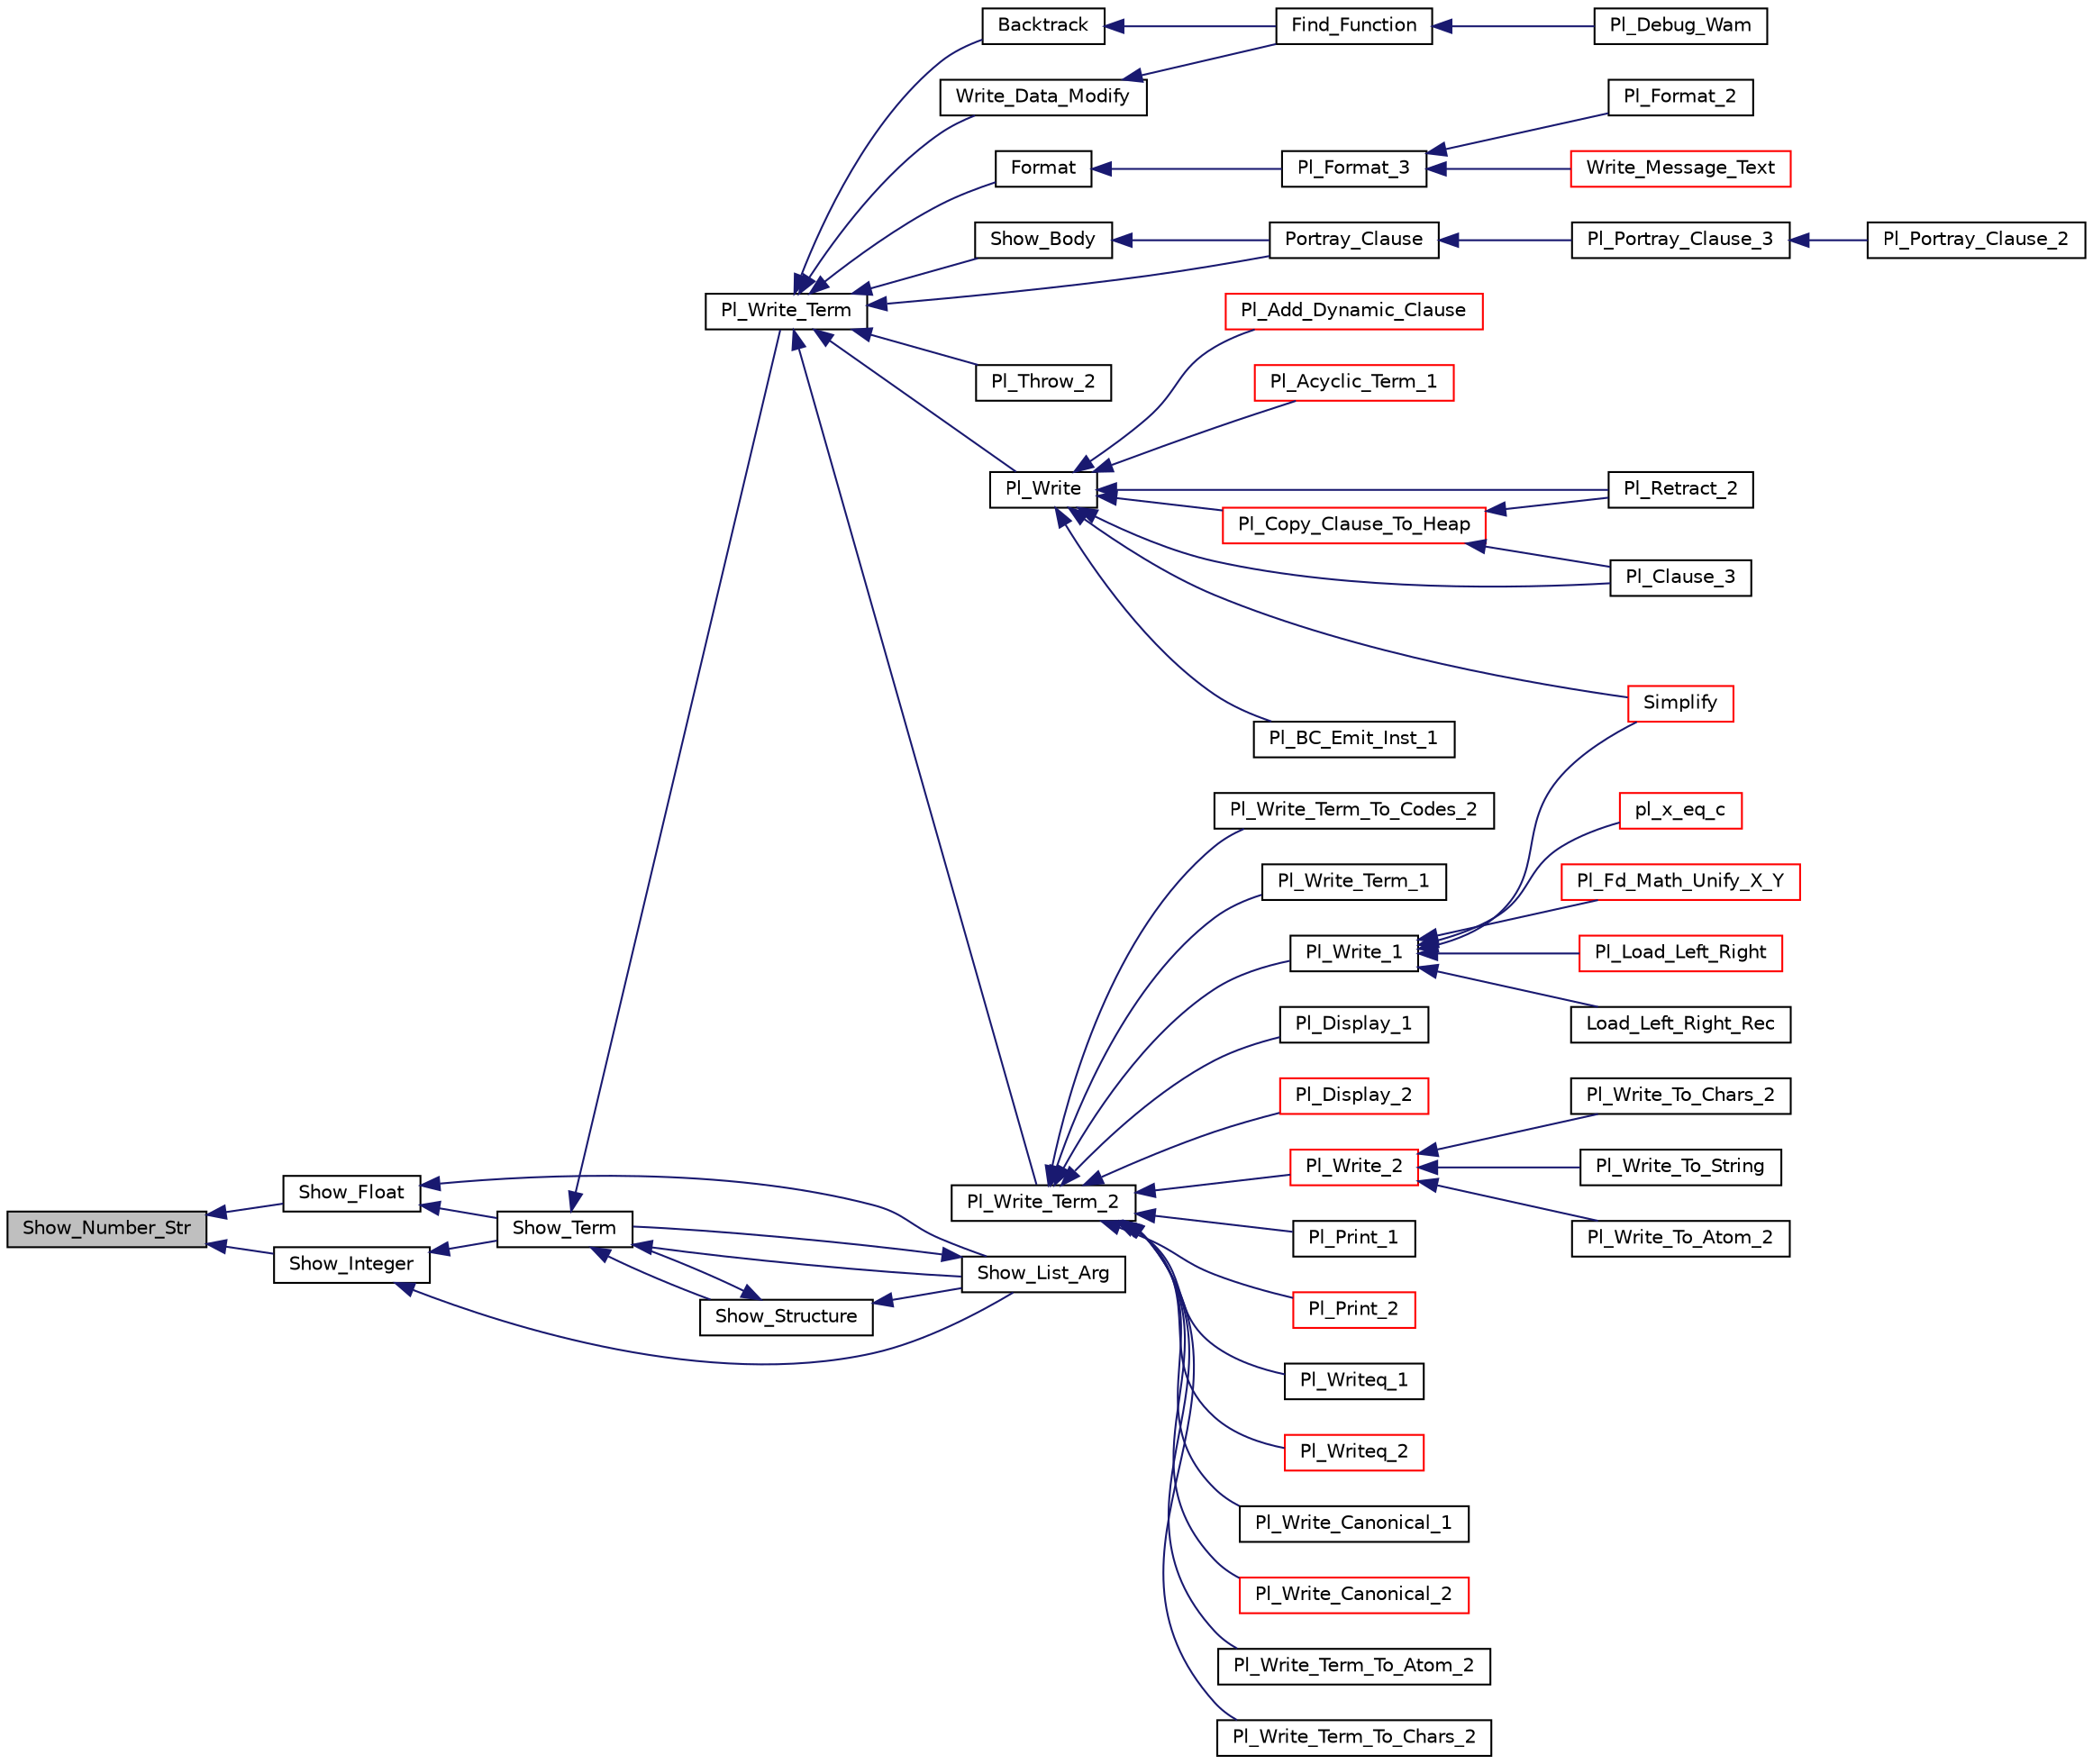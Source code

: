 digraph "Show_Number_Str"
{
  edge [fontname="Helvetica",fontsize="10",labelfontname="Helvetica",labelfontsize="10"];
  node [fontname="Helvetica",fontsize="10",shape=record];
  rankdir="LR";
  Node1 [label="Show_Number_Str",height=0.2,width=0.4,color="black", fillcolor="grey75", style="filled", fontcolor="black"];
  Node1 -> Node2 [dir="back",color="midnightblue",fontsize="10",style="solid",fontname="Helvetica"];
  Node2 [label="Show_Integer",height=0.2,width=0.4,color="black", fillcolor="white", style="filled",URL="$write__supp_8c.html#acf4a5c3b7e3e9ca93a7746ce2b6ed148"];
  Node2 -> Node3 [dir="back",color="midnightblue",fontsize="10",style="solid",fontname="Helvetica"];
  Node3 [label="Show_Term",height=0.2,width=0.4,color="black", fillcolor="white", style="filled",URL="$write__supp_8c.html#a3bf50747586d61c7ad0cb5b3f661303c"];
  Node3 -> Node4 [dir="back",color="midnightblue",fontsize="10",style="solid",fontname="Helvetica"];
  Node4 [label="Pl_Write_Term",height=0.2,width=0.4,color="black", fillcolor="white", style="filled",URL="$write__supp_8h.html#a1665efcf8ccd82af7a057fe0c39b87fc"];
  Node4 -> Node5 [dir="back",color="midnightblue",fontsize="10",style="solid",fontname="Helvetica"];
  Node5 [label="Write_Data_Modify",height=0.2,width=0.4,color="black", fillcolor="white", style="filled",URL="$debugger__c_8c.html#acf94b4468a0d9f4b6e103f388bb3cb63"];
  Node5 -> Node6 [dir="back",color="midnightblue",fontsize="10",style="solid",fontname="Helvetica"];
  Node6 [label="Find_Function",height=0.2,width=0.4,color="black", fillcolor="white", style="filled",URL="$debugger__c_8c.html#ae03520aa896def6dd036699b888bd0ef"];
  Node6 -> Node7 [dir="back",color="midnightblue",fontsize="10",style="solid",fontname="Helvetica"];
  Node7 [label="Pl_Debug_Wam",height=0.2,width=0.4,color="black", fillcolor="white", style="filled",URL="$debugger__c_8c.html#a11e816a7993314a8e53789bac9a67f53"];
  Node4 -> Node8 [dir="back",color="midnightblue",fontsize="10",style="solid",fontname="Helvetica"];
  Node8 [label="Backtrack",height=0.2,width=0.4,color="black", fillcolor="white", style="filled",URL="$debugger__c_8c.html#af0c1c2a7e6feb8d41802e2e984dec8e3"];
  Node8 -> Node6 [dir="back",color="midnightblue",fontsize="10",style="solid",fontname="Helvetica"];
  Node4 -> Node9 [dir="back",color="midnightblue",fontsize="10",style="solid",fontname="Helvetica"];
  Node9 [label="Format",height=0.2,width=0.4,color="black", fillcolor="white", style="filled",URL="$format__c_8c.html#aa12dcc50db0f65e767ec82fac2354c1f"];
  Node9 -> Node10 [dir="back",color="midnightblue",fontsize="10",style="solid",fontname="Helvetica"];
  Node10 [label="Pl_Format_3",height=0.2,width=0.4,color="black", fillcolor="white", style="filled",URL="$src__rdr__c_8c.html#a20338d45bcffed5bd8c0b0e854e2df77"];
  Node10 -> Node11 [dir="back",color="midnightblue",fontsize="10",style="solid",fontname="Helvetica"];
  Node11 [label="Pl_Format_2",height=0.2,width=0.4,color="black", fillcolor="white", style="filled",URL="$format__c_8c.html#abff47fc1afcb4e841ee56816e84d37c5"];
  Node10 -> Node12 [dir="back",color="midnightblue",fontsize="10",style="solid",fontname="Helvetica"];
  Node12 [label="Write_Message_Text",height=0.2,width=0.4,color="red", fillcolor="white", style="filled",URL="$src__rdr__c_8c.html#a03baa9e62627717422b92fc0bbdd0d60"];
  Node4 -> Node13 [dir="back",color="midnightblue",fontsize="10",style="solid",fontname="Helvetica"];
  Node13 [label="Portray_Clause",height=0.2,width=0.4,color="black", fillcolor="white", style="filled",URL="$pretty__c_8c.html#ad758febdc98ec1a347b52cb65f32d611"];
  Node13 -> Node14 [dir="back",color="midnightblue",fontsize="10",style="solid",fontname="Helvetica"];
  Node14 [label="Pl_Portray_Clause_3",height=0.2,width=0.4,color="black", fillcolor="white", style="filled",URL="$pretty__c_8c.html#a860f11a8809a236f2bc4db8ebd49f727"];
  Node14 -> Node15 [dir="back",color="midnightblue",fontsize="10",style="solid",fontname="Helvetica"];
  Node15 [label="Pl_Portray_Clause_2",height=0.2,width=0.4,color="black", fillcolor="white", style="filled",URL="$pretty__c_8c.html#a98fb802fd649b3c7df76df97378a504d"];
  Node4 -> Node16 [dir="back",color="midnightblue",fontsize="10",style="solid",fontname="Helvetica"];
  Node16 [label="Show_Body",height=0.2,width=0.4,color="black", fillcolor="white", style="filled",URL="$pretty__c_8c.html#a5d1df2f621a924879ec37ee702663c46"];
  Node16 -> Node13 [dir="back",color="midnightblue",fontsize="10",style="solid",fontname="Helvetica"];
  Node4 -> Node17 [dir="back",color="midnightblue",fontsize="10",style="solid",fontname="Helvetica"];
  Node17 [label="Pl_Throw_2",height=0.2,width=0.4,color="black", fillcolor="white", style="filled",URL="$throw__c_8c.html#a289992bfb64c2fad2ccee0d8dbbc7a54"];
  Node4 -> Node18 [dir="back",color="midnightblue",fontsize="10",style="solid",fontname="Helvetica"];
  Node18 [label="Pl_Write_Term_2",height=0.2,width=0.4,color="black", fillcolor="white", style="filled",URL="$write__c_8c.html#a22f5b043b71784deb596e945d1f0d322"];
  Node18 -> Node19 [dir="back",color="midnightblue",fontsize="10",style="solid",fontname="Helvetica"];
  Node19 [label="Pl_Write_Term_To_Atom_2",height=0.2,width=0.4,color="black", fillcolor="white", style="filled",URL="$const__io__c_8c.html#ac9fa521bf875b293904a74b36dd29335"];
  Node18 -> Node20 [dir="back",color="midnightblue",fontsize="10",style="solid",fontname="Helvetica"];
  Node20 [label="Pl_Write_Term_To_Chars_2",height=0.2,width=0.4,color="black", fillcolor="white", style="filled",URL="$const__io__c_8c.html#a7439807f26a655144e1aa2f41a410812"];
  Node18 -> Node21 [dir="back",color="midnightblue",fontsize="10",style="solid",fontname="Helvetica"];
  Node21 [label="Pl_Write_Term_To_Codes_2",height=0.2,width=0.4,color="black", fillcolor="white", style="filled",URL="$const__io__c_8c.html#a3e7f4bad7079e6a6447ab8b4d79c0cf4"];
  Node18 -> Node22 [dir="back",color="midnightblue",fontsize="10",style="solid",fontname="Helvetica"];
  Node22 [label="Pl_Write_Term_1",height=0.2,width=0.4,color="black", fillcolor="white", style="filled",URL="$write__c_8c.html#a84afb25e211356340f61af118b03b417"];
  Node18 -> Node23 [dir="back",color="midnightblue",fontsize="10",style="solid",fontname="Helvetica"];
  Node23 [label="Pl_Write_1",height=0.2,width=0.4,color="black", fillcolor="white", style="filled",URL="$write__c_8c.html#a58b72c3f70e73dc8fa2f57c101c7aa0d"];
  Node23 -> Node24 [dir="back",color="midnightblue",fontsize="10",style="solid",fontname="Helvetica"];
  Node24 [label="Simplify",height=0.2,width=0.4,color="red", fillcolor="white", style="filled",URL="$fd__bool__c_8c.html#a68a119acd552423924480e3492e83f9c"];
  Node23 -> Node25 [dir="back",color="midnightblue",fontsize="10",style="solid",fontname="Helvetica"];
  Node25 [label="Pl_Load_Left_Right",height=0.2,width=0.4,color="red", fillcolor="white", style="filled",URL="$math__supp_8h.html#a53eaee2d1585c427a4d56a02b43cfc20"];
  Node23 -> Node26 [dir="back",color="midnightblue",fontsize="10",style="solid",fontname="Helvetica"];
  Node26 [label="Load_Left_Right_Rec",height=0.2,width=0.4,color="black", fillcolor="white", style="filled",URL="$math__supp_8c.html#a170afe50ec622c8a0db941c1ce08f322"];
  Node23 -> Node27 [dir="back",color="midnightblue",fontsize="10",style="solid",fontname="Helvetica"];
  Node27 [label="Pl_Fd_Math_Unify_X_Y",height=0.2,width=0.4,color="red", fillcolor="white", style="filled",URL="$math__supp_8h.html#a79c518cff9b32a816269d4cefc6dea01"];
  Node23 -> Node28 [dir="back",color="midnightblue",fontsize="10",style="solid",fontname="Helvetica"];
  Node28 [label="pl_x_eq_c",height=0.2,width=0.4,color="red", fillcolor="white", style="filled",URL="$math__supp_8h.html#ab36a2b3a4d9e5a71f5aa15bcadfe93d8"];
  Node18 -> Node29 [dir="back",color="midnightblue",fontsize="10",style="solid",fontname="Helvetica"];
  Node29 [label="Pl_Write_2",height=0.2,width=0.4,color="red", fillcolor="white", style="filled",URL="$write__c_8c.html#a6532044ef98dc4add2151d39abf6ac80"];
  Node29 -> Node30 [dir="back",color="midnightblue",fontsize="10",style="solid",fontname="Helvetica"];
  Node30 [label="Pl_Write_To_String",height=0.2,width=0.4,color="black", fillcolor="white", style="filled",URL="$gprolog_8h.html#a793aa59160a6c72d8459fd9d5955e105"];
  Node29 -> Node31 [dir="back",color="midnightblue",fontsize="10",style="solid",fontname="Helvetica"];
  Node31 [label="Pl_Write_To_Atom_2",height=0.2,width=0.4,color="black", fillcolor="white", style="filled",URL="$const__io__c_8c.html#aa315338610c0d1a7016afa8e1e47ebe0"];
  Node29 -> Node32 [dir="back",color="midnightblue",fontsize="10",style="solid",fontname="Helvetica"];
  Node32 [label="Pl_Write_To_Chars_2",height=0.2,width=0.4,color="black", fillcolor="white", style="filled",URL="$const__io__c_8c.html#a8ad689c5a7551974824dce5ffaa78a56"];
  Node18 -> Node33 [dir="back",color="midnightblue",fontsize="10",style="solid",fontname="Helvetica"];
  Node33 [label="Pl_Writeq_1",height=0.2,width=0.4,color="black", fillcolor="white", style="filled",URL="$write__c_8c.html#af2cfea2ef221f66890374f4ae109f1bd"];
  Node18 -> Node34 [dir="back",color="midnightblue",fontsize="10",style="solid",fontname="Helvetica"];
  Node34 [label="Pl_Writeq_2",height=0.2,width=0.4,color="red", fillcolor="white", style="filled",URL="$write__c_8c.html#ac7387c0d73f4ab84b442b04b9067b186"];
  Node18 -> Node35 [dir="back",color="midnightblue",fontsize="10",style="solid",fontname="Helvetica"];
  Node35 [label="Pl_Write_Canonical_1",height=0.2,width=0.4,color="black", fillcolor="white", style="filled",URL="$write__c_8c.html#ab95cb19058383faaac27f246106aa851"];
  Node18 -> Node36 [dir="back",color="midnightblue",fontsize="10",style="solid",fontname="Helvetica"];
  Node36 [label="Pl_Write_Canonical_2",height=0.2,width=0.4,color="red", fillcolor="white", style="filled",URL="$write__c_8c.html#a4eb24b06a5eff0e68dd24ed400be157e"];
  Node18 -> Node37 [dir="back",color="midnightblue",fontsize="10",style="solid",fontname="Helvetica"];
  Node37 [label="Pl_Display_1",height=0.2,width=0.4,color="black", fillcolor="white", style="filled",URL="$write__c_8c.html#a57b6d07d309c39065707ba77dfee5a76"];
  Node18 -> Node38 [dir="back",color="midnightblue",fontsize="10",style="solid",fontname="Helvetica"];
  Node38 [label="Pl_Display_2",height=0.2,width=0.4,color="red", fillcolor="white", style="filled",URL="$write__c_8c.html#a779cd742f46191cd0e8e66f076ee5d50"];
  Node18 -> Node39 [dir="back",color="midnightblue",fontsize="10",style="solid",fontname="Helvetica"];
  Node39 [label="Pl_Print_1",height=0.2,width=0.4,color="black", fillcolor="white", style="filled",URL="$write__c_8c.html#a90698f3d4becb10cdd8a72371594cb53"];
  Node18 -> Node40 [dir="back",color="midnightblue",fontsize="10",style="solid",fontname="Helvetica"];
  Node40 [label="Pl_Print_2",height=0.2,width=0.4,color="red", fillcolor="white", style="filled",URL="$write__c_8c.html#acbceb979503d6f6201500082d6589084"];
  Node4 -> Node41 [dir="back",color="midnightblue",fontsize="10",style="solid",fontname="Helvetica"];
  Node41 [label="Pl_Write",height=0.2,width=0.4,color="black", fillcolor="white", style="filled",URL="$gprolog_8h.html#a0ecf504eda8630af24cf67c2d1b459cc"];
  Node41 -> Node24 [dir="back",color="midnightblue",fontsize="10",style="solid",fontname="Helvetica"];
  Node41 -> Node42 [dir="back",color="midnightblue",fontsize="10",style="solid",fontname="Helvetica"];
  Node42 [label="Pl_Clause_3",height=0.2,width=0.4,color="black", fillcolor="white", style="filled",URL="$assert__c_8c.html#a8515a7d3fed2843f6596cff3dcf0b19a"];
  Node41 -> Node43 [dir="back",color="midnightblue",fontsize="10",style="solid",fontname="Helvetica"];
  Node43 [label="Pl_Retract_2",height=0.2,width=0.4,color="black", fillcolor="white", style="filled",URL="$assert__c_8c.html#a3bb1c6a0ff26397bf50be7d9c49d64a6"];
  Node41 -> Node44 [dir="back",color="midnightblue",fontsize="10",style="solid",fontname="Helvetica"];
  Node44 [label="Pl_BC_Emit_Inst_1",height=0.2,width=0.4,color="black", fillcolor="white", style="filled",URL="$bc__supp_8h.html#adb2ac836e3f608a711c54c2d353c6b04"];
  Node41 -> Node45 [dir="back",color="midnightblue",fontsize="10",style="solid",fontname="Helvetica"];
  Node45 [label="Pl_Add_Dynamic_Clause",height=0.2,width=0.4,color="red", fillcolor="white", style="filled",URL="$dynam__supp_8h.html#ac515f897a0c90f972786f9d16a14ddd5"];
  Node41 -> Node46 [dir="back",color="midnightblue",fontsize="10",style="solid",fontname="Helvetica"];
  Node46 [label="Pl_Copy_Clause_To_Heap",height=0.2,width=0.4,color="red", fillcolor="white", style="filled",URL="$dynam__supp_8h.html#afed2b2b3d8c4223c1ddddc6d4813b247"];
  Node46 -> Node42 [dir="back",color="midnightblue",fontsize="10",style="solid",fontname="Helvetica"];
  Node46 -> Node43 [dir="back",color="midnightblue",fontsize="10",style="solid",fontname="Helvetica"];
  Node41 -> Node47 [dir="back",color="midnightblue",fontsize="10",style="solid",fontname="Helvetica"];
  Node47 [label="Pl_Acyclic_Term_1",height=0.2,width=0.4,color="red", fillcolor="white", style="filled",URL="$term__supp_8h.html#a2497731a3ca0b30f9bab4cdfc2aeeb3c"];
  Node3 -> Node48 [dir="back",color="midnightblue",fontsize="10",style="solid",fontname="Helvetica"];
  Node48 [label="Show_List_Arg",height=0.2,width=0.4,color="black", fillcolor="white", style="filled",URL="$write__supp_8c.html#a6edee9acb531f74d73c3f0799cefe7ba"];
  Node48 -> Node3 [dir="back",color="midnightblue",fontsize="10",style="solid",fontname="Helvetica"];
  Node3 -> Node49 [dir="back",color="midnightblue",fontsize="10",style="solid",fontname="Helvetica"];
  Node49 [label="Show_Structure",height=0.2,width=0.4,color="black", fillcolor="white", style="filled",URL="$write__supp_8c.html#a46188cb675250e1319c815a92d98d574"];
  Node49 -> Node3 [dir="back",color="midnightblue",fontsize="10",style="solid",fontname="Helvetica"];
  Node49 -> Node48 [dir="back",color="midnightblue",fontsize="10",style="solid",fontname="Helvetica"];
  Node2 -> Node48 [dir="back",color="midnightblue",fontsize="10",style="solid",fontname="Helvetica"];
  Node1 -> Node50 [dir="back",color="midnightblue",fontsize="10",style="solid",fontname="Helvetica"];
  Node50 [label="Show_Float",height=0.2,width=0.4,color="black", fillcolor="white", style="filled",URL="$write__supp_8c.html#a481418dab2dbb815a7d7f82e65ce2d4f"];
  Node50 -> Node3 [dir="back",color="midnightblue",fontsize="10",style="solid",fontname="Helvetica"];
  Node50 -> Node48 [dir="back",color="midnightblue",fontsize="10",style="solid",fontname="Helvetica"];
}
